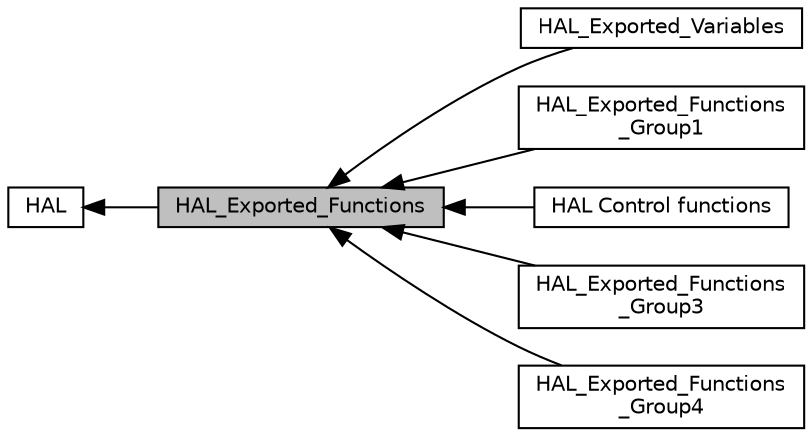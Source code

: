 digraph "HAL_Exported_Functions"
{
  edge [fontname="Helvetica",fontsize="10",labelfontname="Helvetica",labelfontsize="10"];
  node [fontname="Helvetica",fontsize="10",shape=box];
  rankdir=LR;
  Node2 [label="HAL",height=0.2,width=0.4,color="black", fillcolor="white", style="filled",URL="$group__HAL.html",tooltip="HAL module driver."];
  Node6 [label="HAL_Exported_Variables",height=0.2,width=0.4,color="black", fillcolor="white", style="filled",URL="$group__HAL__Exported__Variables.html",tooltip=" "];
  Node3 [label="HAL_Exported_Functions\l_Group1",height=0.2,width=0.4,color="black", fillcolor="white", style="filled",URL="$group__HAL__Exported__Functions__Group1.html",tooltip=" "];
  Node4 [label="HAL Control functions",height=0.2,width=0.4,color="black", fillcolor="white", style="filled",URL="$group__HAL__Exported__Functions__Group2.html",tooltip=" "];
  Node5 [label="HAL_Exported_Functions\l_Group3",height=0.2,width=0.4,color="black", fillcolor="white", style="filled",URL="$group__HAL__Exported__Functions__Group3.html",tooltip=" "];
  Node7 [label="HAL_Exported_Functions\l_Group4",height=0.2,width=0.4,color="black", fillcolor="white", style="filled",URL="$group__HAL__Exported__Functions__Group4.html",tooltip=" "];
  Node1 [label="HAL_Exported_Functions",height=0.2,width=0.4,color="black", fillcolor="grey75", style="filled", fontcolor="black",tooltip=" "];
  Node2->Node1 [shape=plaintext, dir="back", style="solid"];
  Node1->Node3 [shape=plaintext, dir="back", style="solid"];
  Node1->Node4 [shape=plaintext, dir="back", style="solid"];
  Node1->Node5 [shape=plaintext, dir="back", style="solid"];
  Node1->Node6 [shape=plaintext, dir="back", style="solid"];
  Node1->Node7 [shape=plaintext, dir="back", style="solid"];
}
